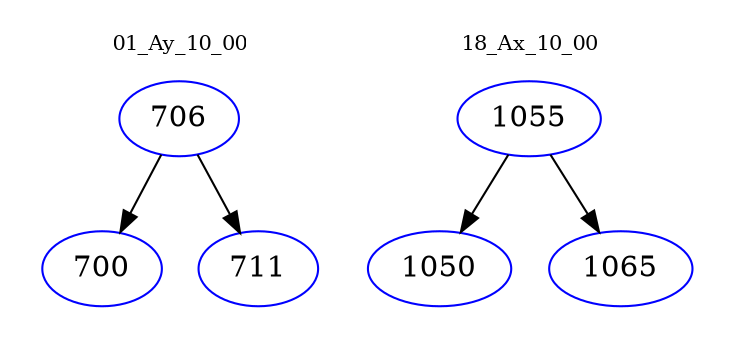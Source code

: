 digraph{
subgraph cluster_0 {
color = white
label = "01_Ay_10_00";
fontsize=10;
T0_706 [label="706", color="blue"]
T0_706 -> T0_700 [color="black"]
T0_700 [label="700", color="blue"]
T0_706 -> T0_711 [color="black"]
T0_711 [label="711", color="blue"]
}
subgraph cluster_1 {
color = white
label = "18_Ax_10_00";
fontsize=10;
T1_1055 [label="1055", color="blue"]
T1_1055 -> T1_1050 [color="black"]
T1_1050 [label="1050", color="blue"]
T1_1055 -> T1_1065 [color="black"]
T1_1065 [label="1065", color="blue"]
}
}

